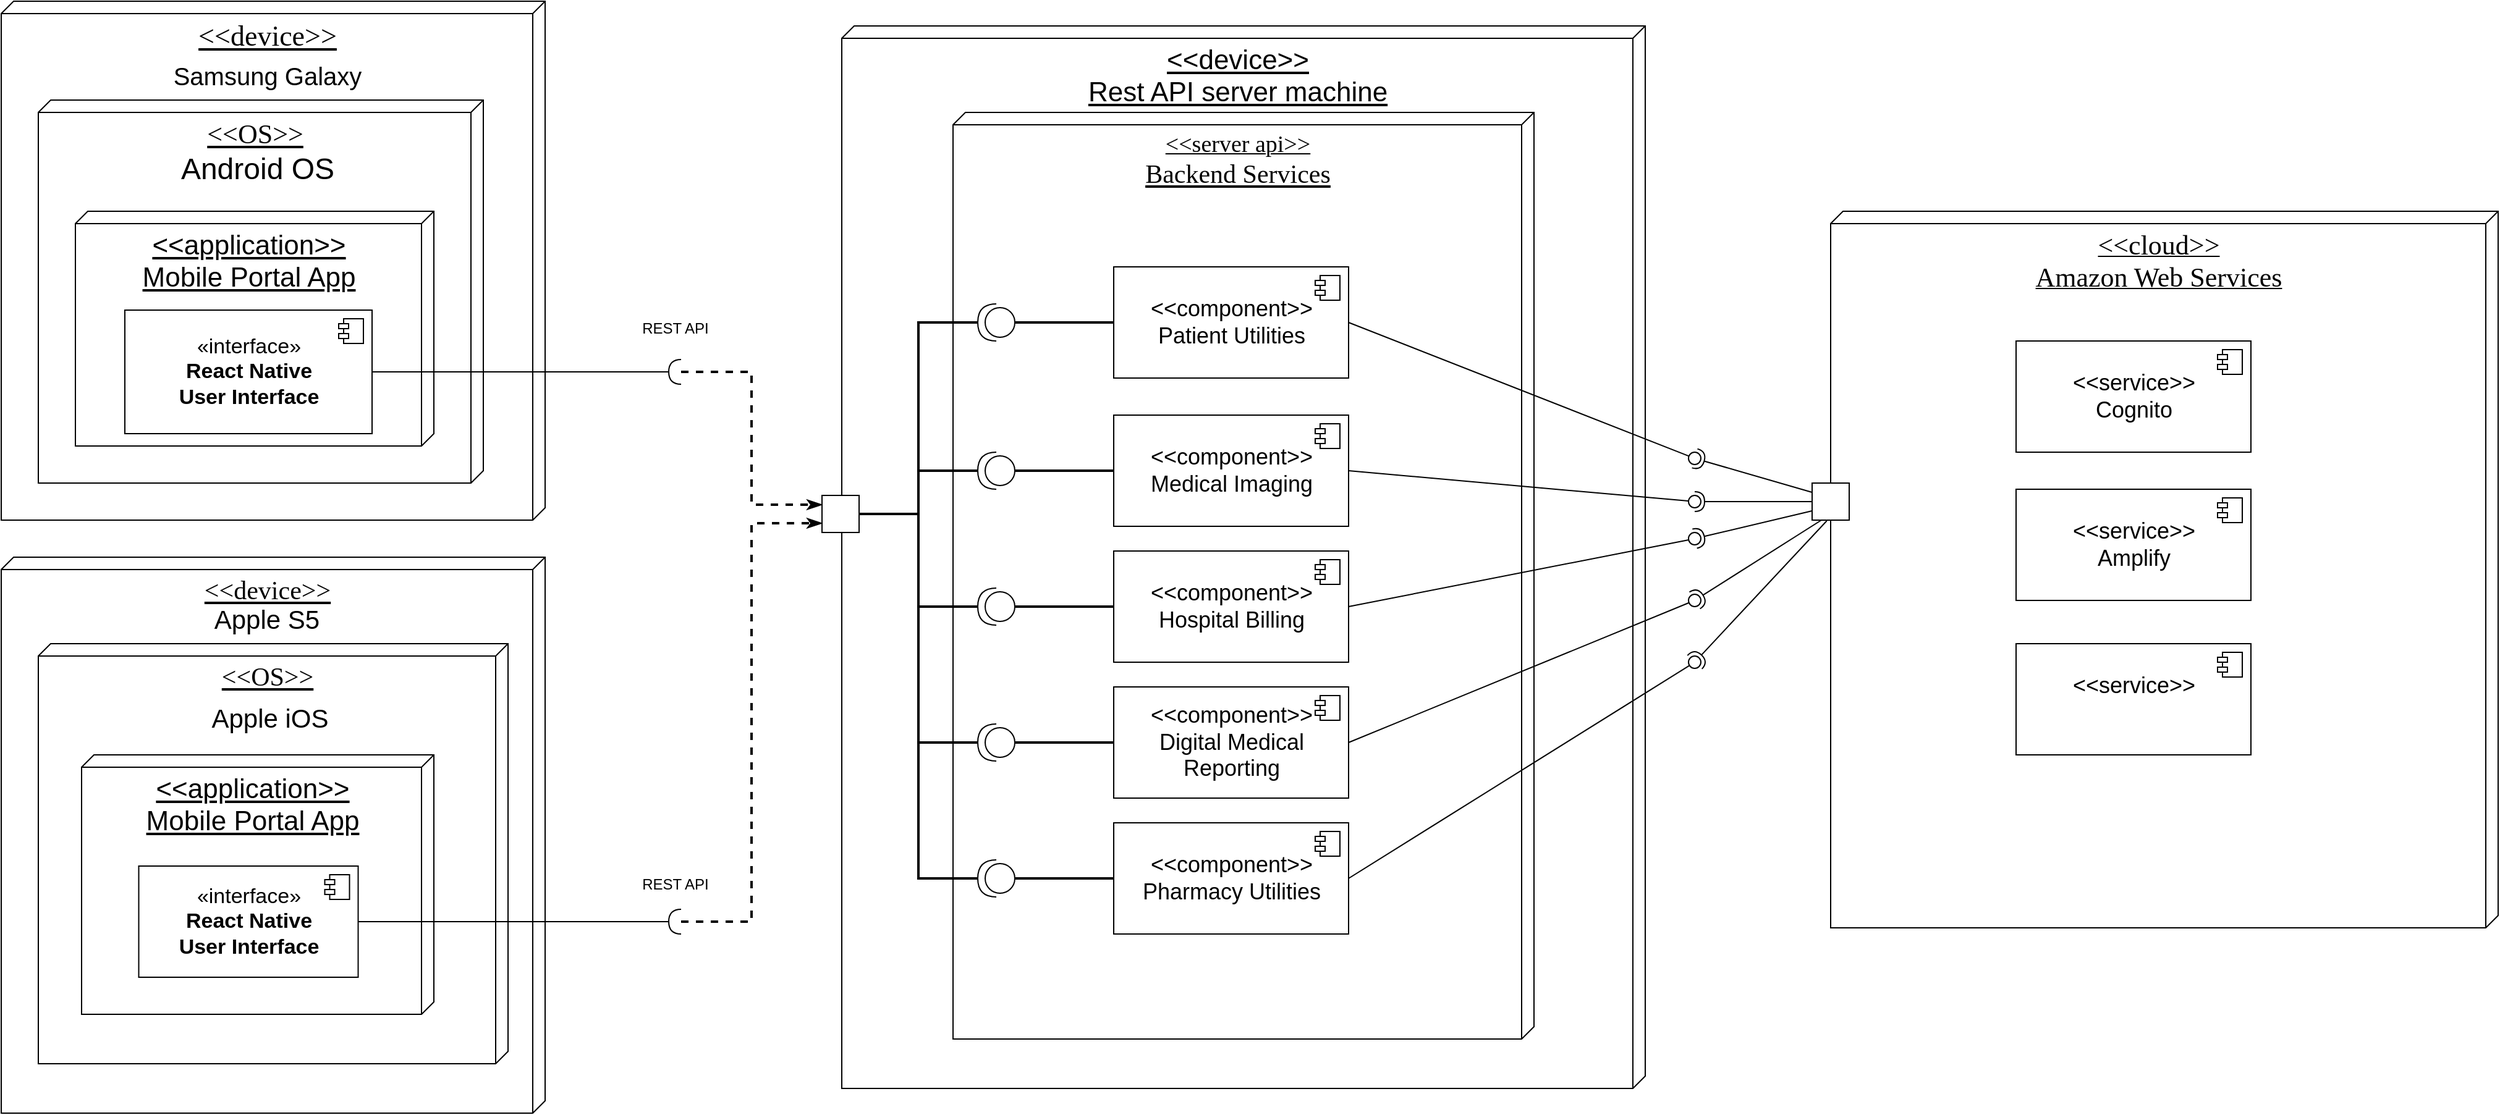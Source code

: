 <mxfile version="14.6.9" type="github">
  <diagram name="Page-1" id="5f0bae14-7c28-e335-631c-24af17079c00">
    <mxGraphModel dx="2321" dy="644" grid="1" gridSize="10" guides="1" tooltips="1" connect="1" arrows="1" fold="1" page="1" pageScale="1" pageWidth="1100" pageHeight="850" background="#ffffff" math="0" shadow="0">
      <root>
        <mxCell id="0" />
        <mxCell id="1" parent="0" />
        <mxCell id="D0nsK-4iOJoPO3HQ679--17" value="&lt;div style=&quot;font-size: 22px&quot;&gt;&lt;font style=&quot;font-size: 22px&quot;&gt;&amp;lt;&amp;lt;device&amp;gt;&amp;gt;&lt;/font&gt;&lt;/div&gt;&lt;div style=&quot;font-size: 22px&quot;&gt;&lt;font style=&quot;font-size: 22px&quot;&gt;Rest API server machine&lt;br&gt;&lt;/font&gt;&lt;/div&gt;" style="verticalAlign=top;align=center;spacingTop=8;spacingLeft=2;spacingRight=12;shape=cube;size=10;direction=south;fontStyle=4;html=1;" parent="1" vertex="1">
          <mxGeometry x="-200" y="60" width="650" height="860" as="geometry" />
        </mxCell>
        <mxCell id="39150e848f15840c-1" value="&lt;div&gt;&lt;font style=&quot;font-size: 19px&quot;&gt;&amp;lt;&amp;lt;server api&amp;gt;&amp;gt;&lt;/font&gt;&lt;br&gt;&lt;/div&gt;&lt;div style=&quot;font-size: 21px&quot; align=&quot;center&quot;&gt;&lt;font style=&quot;font-size: 21px&quot;&gt;Backend Services&lt;/font&gt;&lt;/div&gt;" style="verticalAlign=top;align=center;spacingTop=8;spacingLeft=2;spacingRight=12;shape=cube;size=10;direction=south;fontStyle=4;html=1;rounded=0;shadow=0;comic=0;labelBackgroundColor=none;strokeWidth=1;fontFamily=Verdana;fontSize=12" parent="1" vertex="1">
          <mxGeometry x="-110" y="130" width="470" height="750" as="geometry" />
        </mxCell>
        <mxCell id="39150e848f15840c-2" value="&lt;div align=&quot;center&quot;&gt;&lt;font style=&quot;font-size: 22px&quot;&gt;&amp;lt;&amp;lt;cloud&amp;gt;&amp;gt;&lt;/font&gt;&lt;/div&gt;&lt;div align=&quot;center&quot;&gt;&lt;font style=&quot;font-size: 22px&quot;&gt;Amazon Web Services&lt;br&gt;&lt;/font&gt;&lt;/div&gt;" style="verticalAlign=top;align=center;spacingTop=8;spacingLeft=2;spacingRight=12;shape=cube;size=10;direction=south;fontStyle=4;html=1;rounded=0;shadow=0;comic=0;labelBackgroundColor=none;strokeWidth=1;fontFamily=Verdana;fontSize=12" parent="1" vertex="1">
          <mxGeometry x="600" y="210" width="540" height="580" as="geometry" />
        </mxCell>
        <mxCell id="bZb01kiOmycca8Bfqlvu-1" value="&lt;div style=&quot;font-size: 23px&quot; align=&quot;center&quot;&gt;&lt;font style=&quot;font-size: 23px&quot;&gt;&amp;lt;&amp;lt;device&amp;gt;&amp;gt;&lt;/font&gt;&lt;/div&gt;&lt;div style=&quot;font-size: 23px&quot; align=&quot;center&quot;&gt;&lt;font style=&quot;font-size: 23px&quot;&gt;&lt;br&gt;&lt;/font&gt;&lt;/div&gt;" style="verticalAlign=top;align=center;spacingTop=8;spacingLeft=2;spacingRight=12;shape=cube;size=10;direction=south;fontStyle=4;html=1;rounded=0;shadow=0;comic=0;labelBackgroundColor=none;strokeWidth=1;fontFamily=Verdana;fontSize=12" parent="1" vertex="1">
          <mxGeometry x="-880" y="40" width="440" height="420" as="geometry" />
        </mxCell>
        <mxCell id="bZb01kiOmycca8Bfqlvu-2" value="&lt;div style=&quot;font-size: 22px&quot; align=&quot;center&quot;&gt;&lt;font style=&quot;font-size: 22px&quot;&gt;&amp;lt;&amp;lt;OS&amp;gt;&amp;gt;&lt;/font&gt;&lt;/div&gt;&lt;div style=&quot;font-size: 22px&quot; align=&quot;center&quot;&gt;&lt;font style=&quot;font-size: 22px&quot;&gt;&lt;br&gt;&lt;/font&gt;&lt;/div&gt;" style="verticalAlign=top;align=center;spacingTop=8;spacingLeft=2;spacingRight=12;shape=cube;size=10;direction=south;fontStyle=4;html=1;rounded=0;shadow=0;comic=0;labelBackgroundColor=none;strokeWidth=1;fontFamily=Verdana;fontSize=12" parent="1" vertex="1">
          <mxGeometry x="-850" y="120" width="360" height="310" as="geometry" />
        </mxCell>
        <mxCell id="bZb01kiOmycca8Bfqlvu-3" value="&lt;div style=&quot;font-size: 24px&quot;&gt;&lt;font style=&quot;font-size: 24px&quot;&gt;Android OS&lt;/font&gt;&lt;/div&gt;&lt;div style=&quot;font-size: 24px&quot;&gt;&lt;font style=&quot;font-size: 24px&quot;&gt;&lt;br&gt;&lt;/font&gt;&lt;/div&gt;" style="text;html=1;strokeColor=none;fillColor=none;align=center;verticalAlign=middle;whiteSpace=wrap;rounded=0;" parent="1" vertex="1">
          <mxGeometry x="-755" y="180" width="165" height="20" as="geometry" />
        </mxCell>
        <mxCell id="bZb01kiOmycca8Bfqlvu-4" value="&lt;font style=&quot;font-size: 20px&quot;&gt;Samsung Galaxy&lt;/font&gt;" style="text;html=1;strokeColor=none;fillColor=none;align=center;verticalAlign=middle;whiteSpace=wrap;rounded=0;" parent="1" vertex="1">
          <mxGeometry x="-757.5" y="90" width="185" height="20" as="geometry" />
        </mxCell>
        <mxCell id="bZb01kiOmycca8Bfqlvu-6" value="&lt;div style=&quot;font-size: 21px&quot; align=&quot;center&quot;&gt;&lt;font style=&quot;font-size: 21px&quot;&gt;&amp;lt;&amp;lt;device&amp;gt;&amp;gt;&lt;/font&gt;&lt;/div&gt;&lt;div style=&quot;font-size: 21px&quot; align=&quot;center&quot;&gt;&lt;font style=&quot;font-size: 21px&quot;&gt;&lt;br&gt;&lt;/font&gt;&lt;/div&gt;" style="verticalAlign=top;align=center;spacingTop=8;spacingLeft=2;spacingRight=12;shape=cube;size=10;direction=south;fontStyle=4;html=1;rounded=0;shadow=0;comic=0;labelBackgroundColor=none;strokeWidth=1;fontFamily=Verdana;fontSize=12" parent="1" vertex="1">
          <mxGeometry x="-880" y="490" width="440" height="450" as="geometry" />
        </mxCell>
        <mxCell id="bZb01kiOmycca8Bfqlvu-7" value="&lt;div style=&quot;font-size: 21px&quot; align=&quot;center&quot;&gt;&lt;font style=&quot;font-size: 21px&quot;&gt;&amp;lt;&amp;lt;OS&amp;gt;&amp;gt;&lt;/font&gt;&lt;/div&gt;&lt;div style=&quot;font-size: 21px&quot; align=&quot;center&quot;&gt;&lt;font style=&quot;font-size: 21px&quot;&gt;&lt;br&gt;&lt;/font&gt;&lt;/div&gt;" style="verticalAlign=top;align=center;spacingTop=8;spacingLeft=2;spacingRight=12;shape=cube;size=10;direction=south;fontStyle=4;html=1;rounded=0;shadow=0;comic=0;labelBackgroundColor=none;strokeWidth=1;fontFamily=Verdana;fontSize=12" parent="1" vertex="1">
          <mxGeometry x="-850" y="560" width="380" height="340" as="geometry" />
        </mxCell>
        <mxCell id="bZb01kiOmycca8Bfqlvu-8" value="&lt;font style=&quot;font-size: 21px&quot;&gt;Apple iOS&lt;/font&gt;" style="text;html=1;strokeColor=none;fillColor=none;align=center;verticalAlign=middle;whiteSpace=wrap;rounded=0;" parent="1" vertex="1">
          <mxGeometry x="-720" y="610" width="115" height="20" as="geometry" />
        </mxCell>
        <mxCell id="bZb01kiOmycca8Bfqlvu-9" value="&lt;font style=&quot;font-size: 21px&quot;&gt;Apple S5&lt;/font&gt;" style="text;html=1;strokeColor=none;fillColor=none;align=center;verticalAlign=middle;whiteSpace=wrap;rounded=0;" parent="1" vertex="1">
          <mxGeometry x="-720" y="530" width="110" height="20" as="geometry" />
        </mxCell>
        <mxCell id="NkFCByyqnqAlxPoUBvwc-2" value="&lt;div style=&quot;font-size: 22px&quot; align=&quot;center&quot;&gt;&lt;font style=&quot;font-size: 22px&quot;&gt;&amp;lt;&amp;lt;application&amp;gt;&amp;gt;&lt;/font&gt;&lt;/div&gt;&lt;div style=&quot;font-size: 22px&quot; align=&quot;center&quot;&gt;&lt;font style=&quot;font-size: 22px&quot;&gt;Mobile Portal App&lt;/font&gt;&lt;/div&gt;&lt;div style=&quot;font-size: 22px&quot; align=&quot;center&quot;&gt;&lt;font style=&quot;font-size: 22px&quot;&gt;&lt;br&gt;&lt;/font&gt;&lt;/div&gt;" style="verticalAlign=top;align=center;spacingTop=8;spacingLeft=2;spacingRight=12;shape=cube;size=10;direction=south;fontStyle=4;html=1;" parent="1" vertex="1">
          <mxGeometry x="-820" y="210" width="290" height="190" as="geometry" />
        </mxCell>
        <mxCell id="NkFCByyqnqAlxPoUBvwc-4" value="&lt;div style=&quot;font-size: 22px&quot; align=&quot;center&quot;&gt;&lt;font style=&quot;font-size: 22px&quot;&gt;&amp;lt;&amp;lt;application&amp;gt;&amp;gt;&lt;/font&gt;&lt;/div&gt;&lt;div style=&quot;font-size: 22px&quot; align=&quot;center&quot;&gt;&lt;font style=&quot;font-size: 22px&quot;&gt;Mobile Portal App&lt;/font&gt;&lt;/div&gt;&lt;div style=&quot;font-size: 22px&quot; align=&quot;center&quot;&gt;&lt;font style=&quot;font-size: 22px&quot;&gt;&lt;br&gt;&lt;/font&gt;&lt;/div&gt;" style="verticalAlign=top;align=center;spacingTop=8;spacingLeft=2;spacingRight=12;shape=cube;size=10;direction=south;fontStyle=4;html=1;" parent="1" vertex="1">
          <mxGeometry x="-815" y="650" width="285" height="210" as="geometry" />
        </mxCell>
        <mxCell id="D0nsK-4iOJoPO3HQ679--57" style="edgeStyle=orthogonalEdgeStyle;rounded=0;orthogonalLoop=1;jettySize=auto;html=1;entryX=0;entryY=0.5;entryDx=0;entryDy=0;entryPerimeter=0;endArrow=none;endFill=0;strokeWidth=2;" parent="1" source="D0nsK-4iOJoPO3HQ679--1" target="D0nsK-4iOJoPO3HQ679--55" edge="1">
          <mxGeometry relative="1" as="geometry" />
        </mxCell>
        <mxCell id="D0nsK-4iOJoPO3HQ679--1" value="&lt;div style=&quot;font-size: 18px&quot;&gt;&lt;font style=&quot;font-size: 18px&quot;&gt;&amp;lt;&amp;lt;component&amp;gt;&amp;gt;&lt;/font&gt;&lt;/div&gt;&lt;div style=&quot;font-size: 18px&quot;&gt;&lt;font style=&quot;font-size: 18px&quot;&gt;Patient Utilities&lt;br&gt;&lt;/font&gt;&lt;/div&gt;" style="html=1;dropTarget=0;" parent="1" vertex="1">
          <mxGeometry x="20" y="255" width="190" height="90" as="geometry" />
        </mxCell>
        <mxCell id="D0nsK-4iOJoPO3HQ679--2" value="" style="shape=module;jettyWidth=8;jettyHeight=4;" parent="D0nsK-4iOJoPO3HQ679--1" vertex="1">
          <mxGeometry x="1" width="20" height="20" relative="1" as="geometry">
            <mxPoint x="-27" y="7" as="offset" />
          </mxGeometry>
        </mxCell>
        <mxCell id="D0nsK-4iOJoPO3HQ679--67" style="edgeStyle=orthogonalEdgeStyle;rounded=0;orthogonalLoop=1;jettySize=auto;html=1;entryX=0;entryY=0.5;entryDx=0;entryDy=0;entryPerimeter=0;endArrow=none;endFill=0;strokeWidth=2;" parent="1" source="D0nsK-4iOJoPO3HQ679--3" target="D0nsK-4iOJoPO3HQ679--66" edge="1">
          <mxGeometry relative="1" as="geometry" />
        </mxCell>
        <mxCell id="D0nsK-4iOJoPO3HQ679--3" value="&lt;div style=&quot;font-size: 18px&quot;&gt;&lt;font style=&quot;font-size: 18px&quot;&gt;&amp;lt;&amp;lt;component&amp;gt;&amp;gt;&lt;/font&gt;&lt;/div&gt;&lt;div style=&quot;font-size: 18px&quot;&gt;&lt;font style=&quot;font-size: 18px&quot;&gt;Medical Imaging&lt;br&gt;&lt;/font&gt;&lt;/div&gt;" style="html=1;dropTarget=0;" parent="1" vertex="1">
          <mxGeometry x="20" y="375" width="190" height="90" as="geometry" />
        </mxCell>
        <mxCell id="D0nsK-4iOJoPO3HQ679--4" value="" style="shape=module;jettyWidth=8;jettyHeight=4;" parent="D0nsK-4iOJoPO3HQ679--3" vertex="1">
          <mxGeometry x="1" width="20" height="20" relative="1" as="geometry">
            <mxPoint x="-27" y="7" as="offset" />
          </mxGeometry>
        </mxCell>
        <mxCell id="D0nsK-4iOJoPO3HQ679--63" style="edgeStyle=orthogonalEdgeStyle;rounded=0;orthogonalLoop=1;jettySize=auto;html=1;entryX=0;entryY=0.5;entryDx=0;entryDy=0;entryPerimeter=0;endArrow=none;endFill=0;strokeWidth=2;" parent="1" source="D0nsK-4iOJoPO3HQ679--5" target="D0nsK-4iOJoPO3HQ679--61" edge="1">
          <mxGeometry relative="1" as="geometry" />
        </mxCell>
        <mxCell id="D0nsK-4iOJoPO3HQ679--5" value="&lt;div style=&quot;font-size: 18px&quot;&gt;&lt;font style=&quot;font-size: 18px&quot;&gt;&amp;lt;&amp;lt;component&amp;gt;&amp;gt;&lt;/font&gt;&lt;/div&gt;&lt;div style=&quot;font-size: 18px&quot;&gt;&lt;font style=&quot;font-size: 18px&quot;&gt;Hospital Billing&lt;br&gt;&lt;/font&gt;&lt;/div&gt;" style="html=1;dropTarget=0;" parent="1" vertex="1">
          <mxGeometry x="20" y="485" width="190" height="90" as="geometry" />
        </mxCell>
        <mxCell id="D0nsK-4iOJoPO3HQ679--6" value="" style="shape=module;jettyWidth=8;jettyHeight=4;" parent="D0nsK-4iOJoPO3HQ679--5" vertex="1">
          <mxGeometry x="1" width="20" height="20" relative="1" as="geometry">
            <mxPoint x="-27" y="7" as="offset" />
          </mxGeometry>
        </mxCell>
        <mxCell id="D0nsK-4iOJoPO3HQ679--65" style="edgeStyle=orthogonalEdgeStyle;rounded=0;orthogonalLoop=1;jettySize=auto;html=1;entryX=0;entryY=0.5;entryDx=0;entryDy=0;entryPerimeter=0;endArrow=none;endFill=0;strokeWidth=2;" parent="1" source="D0nsK-4iOJoPO3HQ679--7" target="D0nsK-4iOJoPO3HQ679--60" edge="1">
          <mxGeometry relative="1" as="geometry" />
        </mxCell>
        <mxCell id="D0nsK-4iOJoPO3HQ679--7" value="&lt;div style=&quot;font-size: 18px&quot;&gt;&lt;font style=&quot;font-size: 18px&quot;&gt;&amp;lt;&amp;lt;component&amp;gt;&amp;gt;&lt;/font&gt;&lt;/div&gt;&lt;div style=&quot;font-size: 18px&quot;&gt;&lt;font style=&quot;font-size: 18px&quot;&gt;Digital Medical&lt;/font&gt;&lt;/div&gt;&lt;div style=&quot;font-size: 18px&quot;&gt;&lt;font style=&quot;font-size: 18px&quot;&gt;Reporting&lt;br&gt;&lt;/font&gt;&lt;/div&gt;" style="html=1;dropTarget=0;" parent="1" vertex="1">
          <mxGeometry x="20" y="595" width="190" height="90" as="geometry" />
        </mxCell>
        <mxCell id="D0nsK-4iOJoPO3HQ679--8" value="" style="shape=module;jettyWidth=8;jettyHeight=4;" parent="D0nsK-4iOJoPO3HQ679--7" vertex="1">
          <mxGeometry x="1" width="20" height="20" relative="1" as="geometry">
            <mxPoint x="-27" y="7" as="offset" />
          </mxGeometry>
        </mxCell>
        <mxCell id="D0nsK-4iOJoPO3HQ679--64" style="edgeStyle=orthogonalEdgeStyle;rounded=0;orthogonalLoop=1;jettySize=auto;html=1;entryX=0;entryY=0.5;entryDx=0;entryDy=0;entryPerimeter=0;endArrow=none;endFill=0;strokeWidth=2;" parent="1" source="D0nsK-4iOJoPO3HQ679--9" target="D0nsK-4iOJoPO3HQ679--62" edge="1">
          <mxGeometry relative="1" as="geometry" />
        </mxCell>
        <mxCell id="D0nsK-4iOJoPO3HQ679--9" value="&lt;div style=&quot;font-size: 18px&quot;&gt;&lt;font style=&quot;font-size: 18px&quot;&gt;&amp;lt;&amp;lt;component&amp;gt;&amp;gt;&lt;/font&gt;&lt;/div&gt;&lt;div style=&quot;font-size: 18px&quot;&gt;&lt;font style=&quot;font-size: 18px&quot;&gt;Pharmacy Utilities&lt;br&gt;&lt;/font&gt;&lt;/div&gt;" style="html=1;dropTarget=0;" parent="1" vertex="1">
          <mxGeometry x="20" y="705" width="190" height="90" as="geometry" />
        </mxCell>
        <mxCell id="D0nsK-4iOJoPO3HQ679--10" value="" style="shape=module;jettyWidth=8;jettyHeight=4;" parent="D0nsK-4iOJoPO3HQ679--9" vertex="1">
          <mxGeometry x="1" width="20" height="20" relative="1" as="geometry">
            <mxPoint x="-27" y="7" as="offset" />
          </mxGeometry>
        </mxCell>
        <mxCell id="D0nsK-4iOJoPO3HQ679--31" style="edgeStyle=orthogonalEdgeStyle;rounded=0;orthogonalLoop=1;jettySize=auto;html=1;exitX=1;exitY=0.5;exitDx=0;exitDy=0;entryX=1;entryY=0.5;entryDx=0;entryDy=0;entryPerimeter=0;endArrow=none;endFill=0;" parent="1" source="D0nsK-4iOJoPO3HQ679--11" target="D0nsK-4iOJoPO3HQ679--29" edge="1">
          <mxGeometry relative="1" as="geometry" />
        </mxCell>
        <mxCell id="D0nsK-4iOJoPO3HQ679--11" value="&lt;div style=&quot;font-size: 17px&quot;&gt;&lt;font style=&quot;font-size: 17px&quot;&gt;«interface»&lt;/font&gt;&lt;/div&gt;&lt;div style=&quot;font-size: 17px&quot;&gt;&lt;font style=&quot;font-size: 17px&quot;&gt;&lt;b&gt;React Native &lt;br&gt;&lt;/b&gt;&lt;/font&gt;&lt;/div&gt;&lt;div style=&quot;font-size: 17px&quot;&gt;&lt;font style=&quot;font-size: 17px&quot;&gt;&lt;b&gt;User Interface&lt;/b&gt;&lt;br&gt;&lt;/font&gt;&lt;/div&gt;" style="html=1;dropTarget=0;" parent="1" vertex="1">
          <mxGeometry x="-780" y="290" width="200" height="100" as="geometry" />
        </mxCell>
        <mxCell id="D0nsK-4iOJoPO3HQ679--12" value="" style="shape=module;jettyWidth=8;jettyHeight=4;" parent="D0nsK-4iOJoPO3HQ679--11" vertex="1">
          <mxGeometry x="1" width="20" height="20" relative="1" as="geometry">
            <mxPoint x="-27" y="7" as="offset" />
          </mxGeometry>
        </mxCell>
        <mxCell id="D0nsK-4iOJoPO3HQ679--33" style="edgeStyle=orthogonalEdgeStyle;rounded=0;orthogonalLoop=1;jettySize=auto;html=1;entryX=1;entryY=0.5;entryDx=0;entryDy=0;entryPerimeter=0;endArrow=none;endFill=0;" parent="1" source="D0nsK-4iOJoPO3HQ679--13" target="D0nsK-4iOJoPO3HQ679--32" edge="1">
          <mxGeometry relative="1" as="geometry">
            <Array as="points">
              <mxPoint x="-350" y="785" />
            </Array>
          </mxGeometry>
        </mxCell>
        <mxCell id="D0nsK-4iOJoPO3HQ679--13" value="&lt;div style=&quot;font-size: 17px&quot;&gt;&lt;font style=&quot;font-size: 17px&quot;&gt;«interface»&lt;/font&gt;&lt;/div&gt;&lt;div style=&quot;font-size: 17px&quot;&gt;&lt;font style=&quot;font-size: 17px&quot;&gt;&lt;b&gt;React Native &lt;br&gt;&lt;/b&gt;&lt;/font&gt;&lt;/div&gt;&lt;div style=&quot;font-size: 17px&quot;&gt;&lt;font style=&quot;font-size: 17px&quot;&gt;&lt;b&gt;User Interface&lt;/b&gt;&lt;br&gt;&lt;/font&gt;&lt;/div&gt;" style="html=1;dropTarget=0;" parent="1" vertex="1">
          <mxGeometry x="-768.75" y="740" width="177.5" height="90" as="geometry" />
        </mxCell>
        <mxCell id="D0nsK-4iOJoPO3HQ679--14" value="" style="shape=module;jettyWidth=8;jettyHeight=4;" parent="D0nsK-4iOJoPO3HQ679--13" vertex="1">
          <mxGeometry x="1" width="20" height="20" relative="1" as="geometry">
            <mxPoint x="-27" y="7" as="offset" />
          </mxGeometry>
        </mxCell>
        <mxCell id="D0nsK-4iOJoPO3HQ679--68" style="edgeStyle=orthogonalEdgeStyle;rounded=0;orthogonalLoop=1;jettySize=auto;html=1;entryX=1;entryY=0.5;entryDx=0;entryDy=0;entryPerimeter=0;endArrow=none;endFill=0;strokeWidth=2;" parent="1" source="D0nsK-4iOJoPO3HQ679--27" target="D0nsK-4iOJoPO3HQ679--55" edge="1">
          <mxGeometry relative="1" as="geometry" />
        </mxCell>
        <mxCell id="D0nsK-4iOJoPO3HQ679--69" style="edgeStyle=orthogonalEdgeStyle;rounded=0;orthogonalLoop=1;jettySize=auto;html=1;entryX=1;entryY=0.5;entryDx=0;entryDy=0;entryPerimeter=0;endArrow=none;endFill=0;strokeWidth=2;" parent="1" source="D0nsK-4iOJoPO3HQ679--27" target="D0nsK-4iOJoPO3HQ679--66" edge="1">
          <mxGeometry relative="1" as="geometry" />
        </mxCell>
        <mxCell id="D0nsK-4iOJoPO3HQ679--70" style="edgeStyle=orthogonalEdgeStyle;rounded=0;orthogonalLoop=1;jettySize=auto;html=1;entryX=1;entryY=0.5;entryDx=0;entryDy=0;entryPerimeter=0;endArrow=none;endFill=0;strokeWidth=2;" parent="1" source="D0nsK-4iOJoPO3HQ679--27" target="D0nsK-4iOJoPO3HQ679--61" edge="1">
          <mxGeometry relative="1" as="geometry" />
        </mxCell>
        <mxCell id="D0nsK-4iOJoPO3HQ679--71" style="edgeStyle=orthogonalEdgeStyle;rounded=0;orthogonalLoop=1;jettySize=auto;html=1;entryX=1;entryY=0.5;entryDx=0;entryDy=0;entryPerimeter=0;endArrow=none;endFill=0;strokeWidth=2;" parent="1" source="D0nsK-4iOJoPO3HQ679--27" target="D0nsK-4iOJoPO3HQ679--60" edge="1">
          <mxGeometry relative="1" as="geometry" />
        </mxCell>
        <mxCell id="D0nsK-4iOJoPO3HQ679--72" style="edgeStyle=orthogonalEdgeStyle;rounded=0;orthogonalLoop=1;jettySize=auto;html=1;entryX=1;entryY=0.5;entryDx=0;entryDy=0;entryPerimeter=0;endArrow=none;endFill=0;strokeWidth=2;" parent="1" source="D0nsK-4iOJoPO3HQ679--27" target="D0nsK-4iOJoPO3HQ679--62" edge="1">
          <mxGeometry relative="1" as="geometry" />
        </mxCell>
        <mxCell id="D0nsK-4iOJoPO3HQ679--27" value="" style="rounded=0;whiteSpace=wrap;html=1;" parent="1" vertex="1">
          <mxGeometry x="-216" y="440" width="30" height="30" as="geometry" />
        </mxCell>
        <mxCell id="D0nsK-4iOJoPO3HQ679--28" value="" style="rounded=0;whiteSpace=wrap;html=1;" parent="1" vertex="1">
          <mxGeometry x="585" y="430" width="30" height="30" as="geometry" />
        </mxCell>
        <mxCell id="D0nsK-4iOJoPO3HQ679--34" style="edgeStyle=orthogonalEdgeStyle;rounded=0;orthogonalLoop=1;jettySize=auto;html=1;entryX=0;entryY=0.25;entryDx=0;entryDy=0;endArrow=classicThin;endFill=1;dashed=1;strokeWidth=2;" parent="1" source="D0nsK-4iOJoPO3HQ679--29" target="D0nsK-4iOJoPO3HQ679--27" edge="1">
          <mxGeometry relative="1" as="geometry" />
        </mxCell>
        <mxCell id="D0nsK-4iOJoPO3HQ679--29" value="" style="shape=requiredInterface;html=1;verticalLabelPosition=bottom;rotation=-180;" parent="1" vertex="1">
          <mxGeometry x="-340" y="330" width="10" height="20" as="geometry" />
        </mxCell>
        <mxCell id="D0nsK-4iOJoPO3HQ679--36" style="edgeStyle=orthogonalEdgeStyle;rounded=0;orthogonalLoop=1;jettySize=auto;html=1;entryX=0;entryY=0.75;entryDx=0;entryDy=0;dashed=1;endArrow=classicThin;endFill=1;strokeWidth=2;" parent="1" source="D0nsK-4iOJoPO3HQ679--32" target="D0nsK-4iOJoPO3HQ679--27" edge="1">
          <mxGeometry relative="1" as="geometry" />
        </mxCell>
        <mxCell id="D0nsK-4iOJoPO3HQ679--32" value="" style="shape=requiredInterface;html=1;verticalLabelPosition=bottom;rotation=-180;" parent="1" vertex="1">
          <mxGeometry x="-340" y="775" width="10" height="20" as="geometry" />
        </mxCell>
        <mxCell id="D0nsK-4iOJoPO3HQ679--35" value="REST API" style="text;html=1;align=center;verticalAlign=middle;resizable=0;points=[];autosize=1;strokeColor=none;" parent="1" vertex="1">
          <mxGeometry x="-370" y="295" width="70" height="20" as="geometry" />
        </mxCell>
        <mxCell id="D0nsK-4iOJoPO3HQ679--37" value="REST API" style="text;html=1;align=center;verticalAlign=middle;resizable=0;points=[];autosize=1;strokeColor=none;" parent="1" vertex="1">
          <mxGeometry x="-370" y="745" width="70" height="20" as="geometry" />
        </mxCell>
        <mxCell id="D0nsK-4iOJoPO3HQ679--55" value="" style="shape=providedRequiredInterface;html=1;verticalLabelPosition=bottom;rotation=-180;" parent="1" vertex="1">
          <mxGeometry x="-90" y="285" width="30" height="30" as="geometry" />
        </mxCell>
        <mxCell id="D0nsK-4iOJoPO3HQ679--60" value="" style="shape=providedRequiredInterface;html=1;verticalLabelPosition=bottom;rotation=-180;" parent="1" vertex="1">
          <mxGeometry x="-90" y="625" width="30" height="30" as="geometry" />
        </mxCell>
        <mxCell id="D0nsK-4iOJoPO3HQ679--61" value="" style="shape=providedRequiredInterface;html=1;verticalLabelPosition=bottom;rotation=-180;" parent="1" vertex="1">
          <mxGeometry x="-90" y="515" width="30" height="30" as="geometry" />
        </mxCell>
        <mxCell id="D0nsK-4iOJoPO3HQ679--62" value="" style="shape=providedRequiredInterface;html=1;verticalLabelPosition=bottom;rotation=-180;" parent="1" vertex="1">
          <mxGeometry x="-90" y="735" width="30" height="30" as="geometry" />
        </mxCell>
        <mxCell id="D0nsK-4iOJoPO3HQ679--66" value="" style="shape=providedRequiredInterface;html=1;verticalLabelPosition=bottom;rotation=-180;" parent="1" vertex="1">
          <mxGeometry x="-90" y="405" width="30" height="30" as="geometry" />
        </mxCell>
        <mxCell id="FFNmwY8RnQFKXYPAuI8P-1" value="" style="rounded=0;orthogonalLoop=1;jettySize=auto;html=1;endArrow=none;endFill=0;exitX=1;exitY=0.5;exitDx=0;exitDy=0;" edge="1" target="FFNmwY8RnQFKXYPAuI8P-3" parent="1" source="D0nsK-4iOJoPO3HQ679--1">
          <mxGeometry relative="1" as="geometry">
            <mxPoint x="470" y="435" as="sourcePoint" />
          </mxGeometry>
        </mxCell>
        <mxCell id="FFNmwY8RnQFKXYPAuI8P-2" value="" style="rounded=0;orthogonalLoop=1;jettySize=auto;html=1;endArrow=halfCircle;endFill=0;entryX=0.5;entryY=0.5;entryDx=0;entryDy=0;endSize=6;strokeWidth=1;exitX=0;exitY=0.25;exitDx=0;exitDy=0;" edge="1" target="FFNmwY8RnQFKXYPAuI8P-3" parent="1" source="D0nsK-4iOJoPO3HQ679--28">
          <mxGeometry relative="1" as="geometry">
            <mxPoint x="510" y="435" as="sourcePoint" />
          </mxGeometry>
        </mxCell>
        <mxCell id="FFNmwY8RnQFKXYPAuI8P-3" value="" style="ellipse;whiteSpace=wrap;html=1;fontFamily=Helvetica;fontSize=12;fontColor=#000000;align=center;strokeColor=#000000;fillColor=#ffffff;points=[];aspect=fixed;resizable=0;perimeterSpacing=0;" vertex="1" parent="1">
          <mxGeometry x="485" y="405" width="10" height="10" as="geometry" />
        </mxCell>
        <mxCell id="FFNmwY8RnQFKXYPAuI8P-4" value="" style="rounded=0;orthogonalLoop=1;jettySize=auto;html=1;endArrow=none;endFill=0;exitX=1;exitY=0.5;exitDx=0;exitDy=0;" edge="1" target="FFNmwY8RnQFKXYPAuI8P-6" parent="1" source="D0nsK-4iOJoPO3HQ679--3">
          <mxGeometry relative="1" as="geometry">
            <mxPoint x="340" y="485" as="sourcePoint" />
          </mxGeometry>
        </mxCell>
        <mxCell id="FFNmwY8RnQFKXYPAuI8P-5" value="" style="rounded=0;orthogonalLoop=1;jettySize=auto;html=1;endArrow=halfCircle;endFill=0;entryX=0.5;entryY=0.5;entryDx=0;entryDy=0;endSize=6;strokeWidth=1;exitX=0;exitY=0.5;exitDx=0;exitDy=0;" edge="1" target="FFNmwY8RnQFKXYPAuI8P-6" parent="1" source="D0nsK-4iOJoPO3HQ679--28">
          <mxGeometry relative="1" as="geometry">
            <mxPoint x="580" y="450" as="sourcePoint" />
          </mxGeometry>
        </mxCell>
        <mxCell id="FFNmwY8RnQFKXYPAuI8P-6" value="" style="ellipse;whiteSpace=wrap;html=1;fontFamily=Helvetica;fontSize=12;fontColor=#000000;align=center;strokeColor=#000000;fillColor=#ffffff;points=[];aspect=fixed;resizable=0;perimeterSpacing=0;" vertex="1" parent="1">
          <mxGeometry x="485" y="440" width="10" height="10" as="geometry" />
        </mxCell>
        <mxCell id="FFNmwY8RnQFKXYPAuI8P-19" value="" style="rounded=0;orthogonalLoop=1;jettySize=auto;html=1;endArrow=none;endFill=0;exitX=1;exitY=0.5;exitDx=0;exitDy=0;" edge="1" target="FFNmwY8RnQFKXYPAuI8P-21" parent="1" source="D0nsK-4iOJoPO3HQ679--5">
          <mxGeometry relative="1" as="geometry">
            <mxPoint x="470" y="495" as="sourcePoint" />
          </mxGeometry>
        </mxCell>
        <mxCell id="FFNmwY8RnQFKXYPAuI8P-20" value="" style="rounded=0;orthogonalLoop=1;jettySize=auto;html=1;endArrow=halfCircle;endFill=0;entryX=0.5;entryY=0.5;entryDx=0;entryDy=0;endSize=6;strokeWidth=1;exitX=0;exitY=0.75;exitDx=0;exitDy=0;" edge="1" target="FFNmwY8RnQFKXYPAuI8P-21" parent="1" source="D0nsK-4iOJoPO3HQ679--28">
          <mxGeometry relative="1" as="geometry">
            <mxPoint x="510" y="495" as="sourcePoint" />
          </mxGeometry>
        </mxCell>
        <mxCell id="FFNmwY8RnQFKXYPAuI8P-21" value="" style="ellipse;whiteSpace=wrap;html=1;fontFamily=Helvetica;fontSize=12;fontColor=#000000;align=center;strokeColor=#000000;fillColor=#ffffff;points=[];aspect=fixed;resizable=0;perimeterSpacing=0;" vertex="1" parent="1">
          <mxGeometry x="485" y="470" width="10" height="10" as="geometry" />
        </mxCell>
        <mxCell id="FFNmwY8RnQFKXYPAuI8P-22" value="" style="rounded=0;orthogonalLoop=1;jettySize=auto;html=1;endArrow=none;endFill=0;exitX=1;exitY=0.5;exitDx=0;exitDy=0;" edge="1" target="FFNmwY8RnQFKXYPAuI8P-24" parent="1" source="D0nsK-4iOJoPO3HQ679--7">
          <mxGeometry relative="1" as="geometry">
            <mxPoint x="490" y="550" as="sourcePoint" />
          </mxGeometry>
        </mxCell>
        <mxCell id="FFNmwY8RnQFKXYPAuI8P-23" value="" style="rounded=0;orthogonalLoop=1;jettySize=auto;html=1;endArrow=halfCircle;endFill=0;entryX=0.5;entryY=0.5;entryDx=0;entryDy=0;endSize=6;strokeWidth=1;exitX=0.25;exitY=1;exitDx=0;exitDy=0;" edge="1" target="FFNmwY8RnQFKXYPAuI8P-24" parent="1" source="D0nsK-4iOJoPO3HQ679--28">
          <mxGeometry relative="1" as="geometry">
            <mxPoint x="520" y="540" as="sourcePoint" />
          </mxGeometry>
        </mxCell>
        <mxCell id="FFNmwY8RnQFKXYPAuI8P-24" value="" style="ellipse;whiteSpace=wrap;html=1;fontFamily=Helvetica;fontSize=12;fontColor=#000000;align=center;strokeColor=#000000;fillColor=#ffffff;points=[];aspect=fixed;resizable=0;perimeterSpacing=0;" vertex="1" parent="1">
          <mxGeometry x="485" y="520" width="10" height="10" as="geometry" />
        </mxCell>
        <mxCell id="FFNmwY8RnQFKXYPAuI8P-25" value="" style="rounded=0;orthogonalLoop=1;jettySize=auto;html=1;endArrow=none;endFill=0;exitX=1;exitY=0.5;exitDx=0;exitDy=0;" edge="1" target="FFNmwY8RnQFKXYPAuI8P-27" parent="1" source="D0nsK-4iOJoPO3HQ679--9">
          <mxGeometry relative="1" as="geometry">
            <mxPoint x="495" y="580" as="sourcePoint" />
          </mxGeometry>
        </mxCell>
        <mxCell id="FFNmwY8RnQFKXYPAuI8P-26" value="" style="rounded=0;orthogonalLoop=1;jettySize=auto;html=1;endArrow=halfCircle;endFill=0;entryX=0.5;entryY=0.5;entryDx=0;entryDy=0;endSize=6;strokeWidth=1;exitX=0.398;exitY=1.016;exitDx=0;exitDy=0;exitPerimeter=0;" edge="1" target="FFNmwY8RnQFKXYPAuI8P-27" parent="1" source="D0nsK-4iOJoPO3HQ679--28">
          <mxGeometry relative="1" as="geometry">
            <mxPoint x="535" y="580" as="sourcePoint" />
          </mxGeometry>
        </mxCell>
        <mxCell id="FFNmwY8RnQFKXYPAuI8P-27" value="" style="ellipse;whiteSpace=wrap;html=1;fontFamily=Helvetica;fontSize=12;fontColor=#000000;align=center;strokeColor=#000000;fillColor=#ffffff;points=[];aspect=fixed;resizable=0;perimeterSpacing=0;" vertex="1" parent="1">
          <mxGeometry x="485" y="570" width="10" height="10" as="geometry" />
        </mxCell>
        <mxCell id="FFNmwY8RnQFKXYPAuI8P-28" value="&lt;div style=&quot;font-size: 18px&quot;&gt;&lt;font style=&quot;font-size: 18px&quot;&gt;&amp;lt;&amp;lt;service&amp;gt;&amp;gt;&lt;/font&gt;&lt;/div&gt;&lt;div style=&quot;font-size: 18px&quot;&gt;&lt;font style=&quot;font-size: 18px&quot;&gt;Cognito&lt;br&gt;&lt;/font&gt;&lt;/div&gt;" style="html=1;dropTarget=0;" vertex="1" parent="1">
          <mxGeometry x="750" y="315" width="190" height="90" as="geometry" />
        </mxCell>
        <mxCell id="FFNmwY8RnQFKXYPAuI8P-29" value="" style="shape=module;jettyWidth=8;jettyHeight=4;" vertex="1" parent="FFNmwY8RnQFKXYPAuI8P-28">
          <mxGeometry x="1" width="20" height="20" relative="1" as="geometry">
            <mxPoint x="-27" y="7" as="offset" />
          </mxGeometry>
        </mxCell>
        <mxCell id="FFNmwY8RnQFKXYPAuI8P-30" value="&lt;div style=&quot;font-size: 18px&quot;&gt;&lt;font style=&quot;font-size: 18px&quot;&gt;&amp;lt;&amp;lt;service&amp;gt;&amp;gt;&lt;/font&gt;&lt;/div&gt;&lt;div style=&quot;font-size: 18px&quot;&gt;&lt;font style=&quot;font-size: 18px&quot;&gt;Amplify&lt;br&gt;&lt;/font&gt;&lt;/div&gt;" style="html=1;dropTarget=0;" vertex="1" parent="1">
          <mxGeometry x="750" y="435" width="190" height="90" as="geometry" />
        </mxCell>
        <mxCell id="FFNmwY8RnQFKXYPAuI8P-31" value="" style="shape=module;jettyWidth=8;jettyHeight=4;" vertex="1" parent="FFNmwY8RnQFKXYPAuI8P-30">
          <mxGeometry x="1" width="20" height="20" relative="1" as="geometry">
            <mxPoint x="-27" y="7" as="offset" />
          </mxGeometry>
        </mxCell>
        <mxCell id="FFNmwY8RnQFKXYPAuI8P-32" value="&lt;div style=&quot;font-size: 18px&quot;&gt;&lt;font style=&quot;font-size: 18px&quot;&gt;&amp;lt;&amp;lt;service&amp;gt;&amp;gt;&lt;/font&gt;&lt;/div&gt;&lt;div style=&quot;font-size: 18px&quot;&gt;&lt;font style=&quot;font-size: 18px&quot;&gt;&lt;br&gt;&lt;/font&gt;&lt;/div&gt;" style="html=1;dropTarget=0;" vertex="1" parent="1">
          <mxGeometry x="750" y="560" width="190" height="90" as="geometry" />
        </mxCell>
        <mxCell id="FFNmwY8RnQFKXYPAuI8P-33" value="" style="shape=module;jettyWidth=8;jettyHeight=4;" vertex="1" parent="FFNmwY8RnQFKXYPAuI8P-32">
          <mxGeometry x="1" width="20" height="20" relative="1" as="geometry">
            <mxPoint x="-27" y="7" as="offset" />
          </mxGeometry>
        </mxCell>
      </root>
    </mxGraphModel>
  </diagram>
</mxfile>
